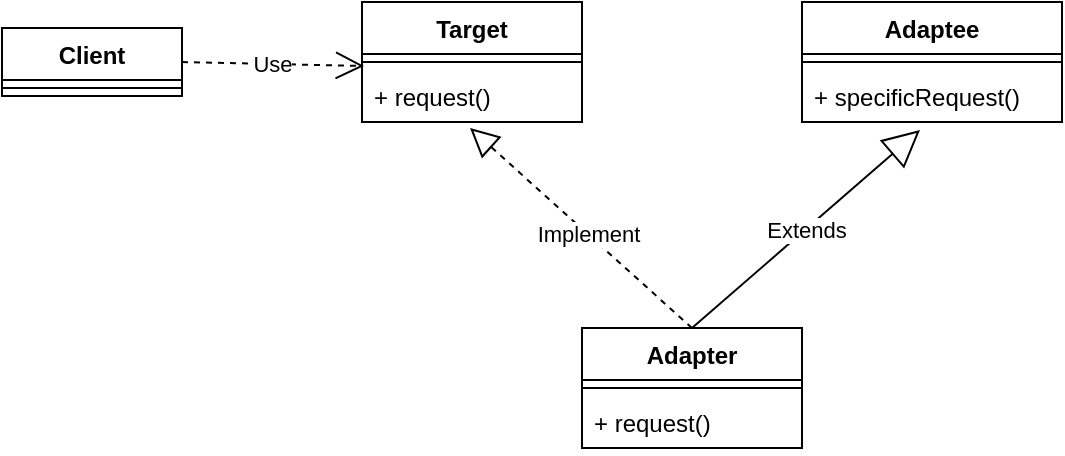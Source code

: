 <mxfile version="28.2.7">
  <diagram name="第 1 页" id="63LAPR5A_RMvfrOqQoQC">
    <mxGraphModel dx="2058" dy="1116" grid="1" gridSize="10" guides="1" tooltips="1" connect="1" arrows="1" fold="1" page="1" pageScale="1" pageWidth="827" pageHeight="1169" math="0" shadow="0">
      <root>
        <mxCell id="0" />
        <mxCell id="1" parent="0" />
        <mxCell id="t10A22mzWzUa04r6Xb_1-1" value="Client" style="swimlane;fontStyle=1;align=center;verticalAlign=top;childLayout=stackLayout;horizontal=1;startSize=26;horizontalStack=0;resizeParent=1;resizeParentMax=0;resizeLast=0;collapsible=1;marginBottom=0;whiteSpace=wrap;html=1;" parent="1" vertex="1">
          <mxGeometry x="250" y="310" width="90" height="34" as="geometry" />
        </mxCell>
        <mxCell id="t10A22mzWzUa04r6Xb_1-3" value="" style="line;strokeWidth=1;fillColor=none;align=left;verticalAlign=middle;spacingTop=-1;spacingLeft=3;spacingRight=3;rotatable=0;labelPosition=right;points=[];portConstraint=eastwest;strokeColor=inherit;" parent="t10A22mzWzUa04r6Xb_1-1" vertex="1">
          <mxGeometry y="26" width="90" height="8" as="geometry" />
        </mxCell>
        <mxCell id="ykJ_sIMP2wuki_gOvRnz-1" value="Target" style="swimlane;fontStyle=1;align=center;verticalAlign=top;childLayout=stackLayout;horizontal=1;startSize=26;horizontalStack=0;resizeParent=1;resizeParentMax=0;resizeLast=0;collapsible=1;marginBottom=0;whiteSpace=wrap;html=1;" vertex="1" parent="1">
          <mxGeometry x="430" y="297" width="110" height="60" as="geometry" />
        </mxCell>
        <mxCell id="ykJ_sIMP2wuki_gOvRnz-3" value="" style="line;strokeWidth=1;fillColor=none;align=left;verticalAlign=middle;spacingTop=-1;spacingLeft=3;spacingRight=3;rotatable=0;labelPosition=right;points=[];portConstraint=eastwest;strokeColor=inherit;" vertex="1" parent="ykJ_sIMP2wuki_gOvRnz-1">
          <mxGeometry y="26" width="110" height="8" as="geometry" />
        </mxCell>
        <mxCell id="ykJ_sIMP2wuki_gOvRnz-4" value="+ request()" style="text;strokeColor=none;fillColor=none;align=left;verticalAlign=top;spacingLeft=4;spacingRight=4;overflow=hidden;rotatable=0;points=[[0,0.5],[1,0.5]];portConstraint=eastwest;whiteSpace=wrap;html=1;" vertex="1" parent="ykJ_sIMP2wuki_gOvRnz-1">
          <mxGeometry y="34" width="110" height="26" as="geometry" />
        </mxCell>
        <mxCell id="ykJ_sIMP2wuki_gOvRnz-5" value="Adaptee" style="swimlane;fontStyle=1;align=center;verticalAlign=top;childLayout=stackLayout;horizontal=1;startSize=26;horizontalStack=0;resizeParent=1;resizeParentMax=0;resizeLast=0;collapsible=1;marginBottom=0;whiteSpace=wrap;html=1;" vertex="1" parent="1">
          <mxGeometry x="650" y="297" width="130" height="60" as="geometry" />
        </mxCell>
        <mxCell id="ykJ_sIMP2wuki_gOvRnz-6" value="" style="line;strokeWidth=1;fillColor=none;align=left;verticalAlign=middle;spacingTop=-1;spacingLeft=3;spacingRight=3;rotatable=0;labelPosition=right;points=[];portConstraint=eastwest;strokeColor=inherit;" vertex="1" parent="ykJ_sIMP2wuki_gOvRnz-5">
          <mxGeometry y="26" width="130" height="8" as="geometry" />
        </mxCell>
        <mxCell id="ykJ_sIMP2wuki_gOvRnz-7" value="+ specificRequest()" style="text;strokeColor=none;fillColor=none;align=left;verticalAlign=top;spacingLeft=4;spacingRight=4;overflow=hidden;rotatable=0;points=[[0,0.5],[1,0.5]];portConstraint=eastwest;whiteSpace=wrap;html=1;" vertex="1" parent="ykJ_sIMP2wuki_gOvRnz-5">
          <mxGeometry y="34" width="130" height="26" as="geometry" />
        </mxCell>
        <mxCell id="ykJ_sIMP2wuki_gOvRnz-8" value="Adapter" style="swimlane;fontStyle=1;align=center;verticalAlign=top;childLayout=stackLayout;horizontal=1;startSize=26;horizontalStack=0;resizeParent=1;resizeParentMax=0;resizeLast=0;collapsible=1;marginBottom=0;whiteSpace=wrap;html=1;" vertex="1" parent="1">
          <mxGeometry x="540" y="460" width="110" height="60" as="geometry" />
        </mxCell>
        <mxCell id="ykJ_sIMP2wuki_gOvRnz-9" value="" style="line;strokeWidth=1;fillColor=none;align=left;verticalAlign=middle;spacingTop=-1;spacingLeft=3;spacingRight=3;rotatable=0;labelPosition=right;points=[];portConstraint=eastwest;strokeColor=inherit;" vertex="1" parent="ykJ_sIMP2wuki_gOvRnz-8">
          <mxGeometry y="26" width="110" height="8" as="geometry" />
        </mxCell>
        <mxCell id="ykJ_sIMP2wuki_gOvRnz-10" value="+ request()" style="text;strokeColor=none;fillColor=none;align=left;verticalAlign=top;spacingLeft=4;spacingRight=4;overflow=hidden;rotatable=0;points=[[0,0.5],[1,0.5]];portConstraint=eastwest;whiteSpace=wrap;html=1;" vertex="1" parent="ykJ_sIMP2wuki_gOvRnz-8">
          <mxGeometry y="34" width="110" height="26" as="geometry" />
        </mxCell>
        <mxCell id="ykJ_sIMP2wuki_gOvRnz-11" value="Extends" style="endArrow=block;endSize=16;endFill=0;html=1;rounded=0;exitX=0.5;exitY=0;exitDx=0;exitDy=0;entryX=0.454;entryY=1.154;entryDx=0;entryDy=0;entryPerimeter=0;" edge="1" parent="1" source="ykJ_sIMP2wuki_gOvRnz-8" target="ykJ_sIMP2wuki_gOvRnz-7">
          <mxGeometry width="160" relative="1" as="geometry">
            <mxPoint x="570" y="580" as="sourcePoint" />
            <mxPoint x="720" y="370" as="targetPoint" />
          </mxGeometry>
        </mxCell>
        <mxCell id="ykJ_sIMP2wuki_gOvRnz-13" value="" style="endArrow=block;dashed=1;endFill=0;endSize=12;html=1;rounded=0;exitX=0.5;exitY=0;exitDx=0;exitDy=0;entryX=0.491;entryY=1.115;entryDx=0;entryDy=0;entryPerimeter=0;" edge="1" parent="1" source="ykJ_sIMP2wuki_gOvRnz-8" target="ykJ_sIMP2wuki_gOvRnz-4">
          <mxGeometry width="160" relative="1" as="geometry">
            <mxPoint x="300" y="540" as="sourcePoint" />
            <mxPoint x="460" y="540" as="targetPoint" />
          </mxGeometry>
        </mxCell>
        <mxCell id="ykJ_sIMP2wuki_gOvRnz-14" value="Implement" style="edgeLabel;html=1;align=center;verticalAlign=middle;resizable=0;points=[];" vertex="1" connectable="0" parent="ykJ_sIMP2wuki_gOvRnz-13">
          <mxGeometry x="-0.047" relative="1" as="geometry">
            <mxPoint as="offset" />
          </mxGeometry>
        </mxCell>
        <mxCell id="ykJ_sIMP2wuki_gOvRnz-15" value="Use" style="endArrow=open;endSize=12;dashed=1;html=1;rounded=0;exitX=1;exitY=0.5;exitDx=0;exitDy=0;entryX=0.009;entryY=-0.077;entryDx=0;entryDy=0;entryPerimeter=0;" edge="1" parent="1" source="t10A22mzWzUa04r6Xb_1-1" target="ykJ_sIMP2wuki_gOvRnz-4">
          <mxGeometry width="160" relative="1" as="geometry">
            <mxPoint x="240" y="480" as="sourcePoint" />
            <mxPoint x="400" y="480" as="targetPoint" />
          </mxGeometry>
        </mxCell>
      </root>
    </mxGraphModel>
  </diagram>
</mxfile>
